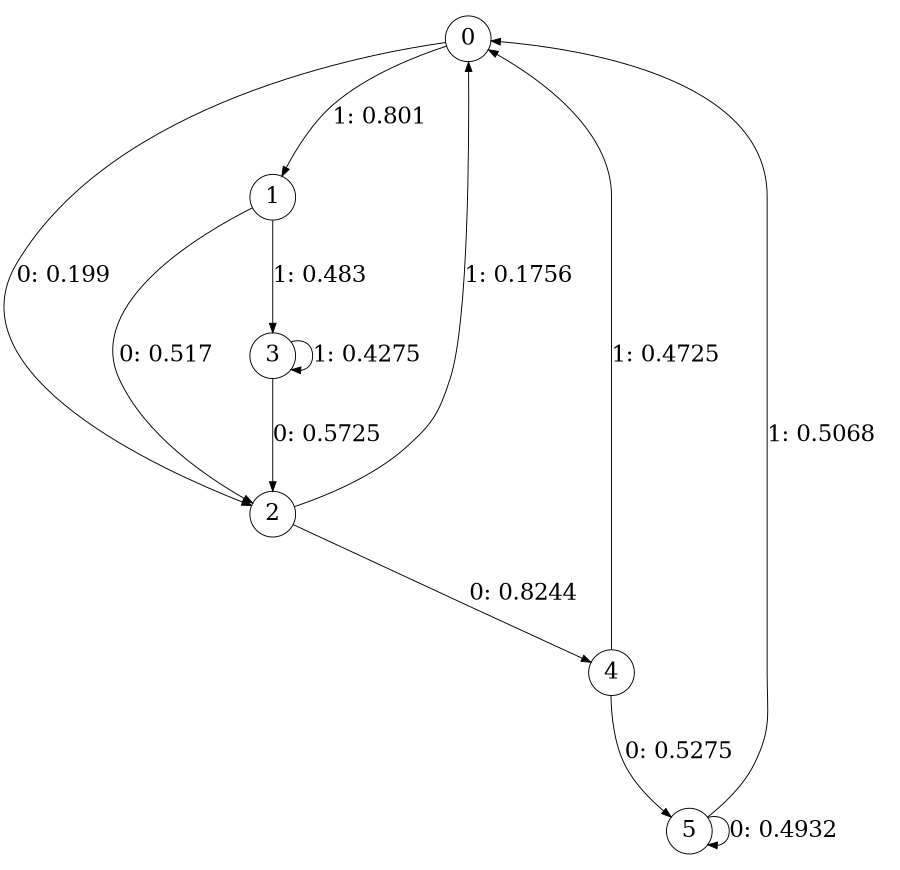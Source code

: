 digraph "ch5faceL3" {
size = "6,8.5";
ratio = "fill";
node [shape = circle];
node [fontsize = 24];
edge [fontsize = 24];
0 -> 2 [label = "0: 0.199    "];
0 -> 1 [label = "1: 0.801    "];
1 -> 2 [label = "0: 0.517    "];
1 -> 3 [label = "1: 0.483    "];
2 -> 4 [label = "0: 0.8244   "];
2 -> 0 [label = "1: 0.1756   "];
3 -> 2 [label = "0: 0.5725   "];
3 -> 3 [label = "1: 0.4275   "];
4 -> 5 [label = "0: 0.5275   "];
4 -> 0 [label = "1: 0.4725   "];
5 -> 5 [label = "0: 0.4932   "];
5 -> 0 [label = "1: 0.5068   "];
}